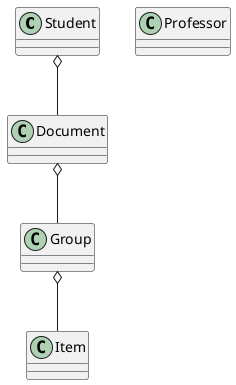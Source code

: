 @startuml
class Student
class Professor
class Document
class Group
class Item

Document o-- Group
Group o-- Item
Student o-- Document
@enduml